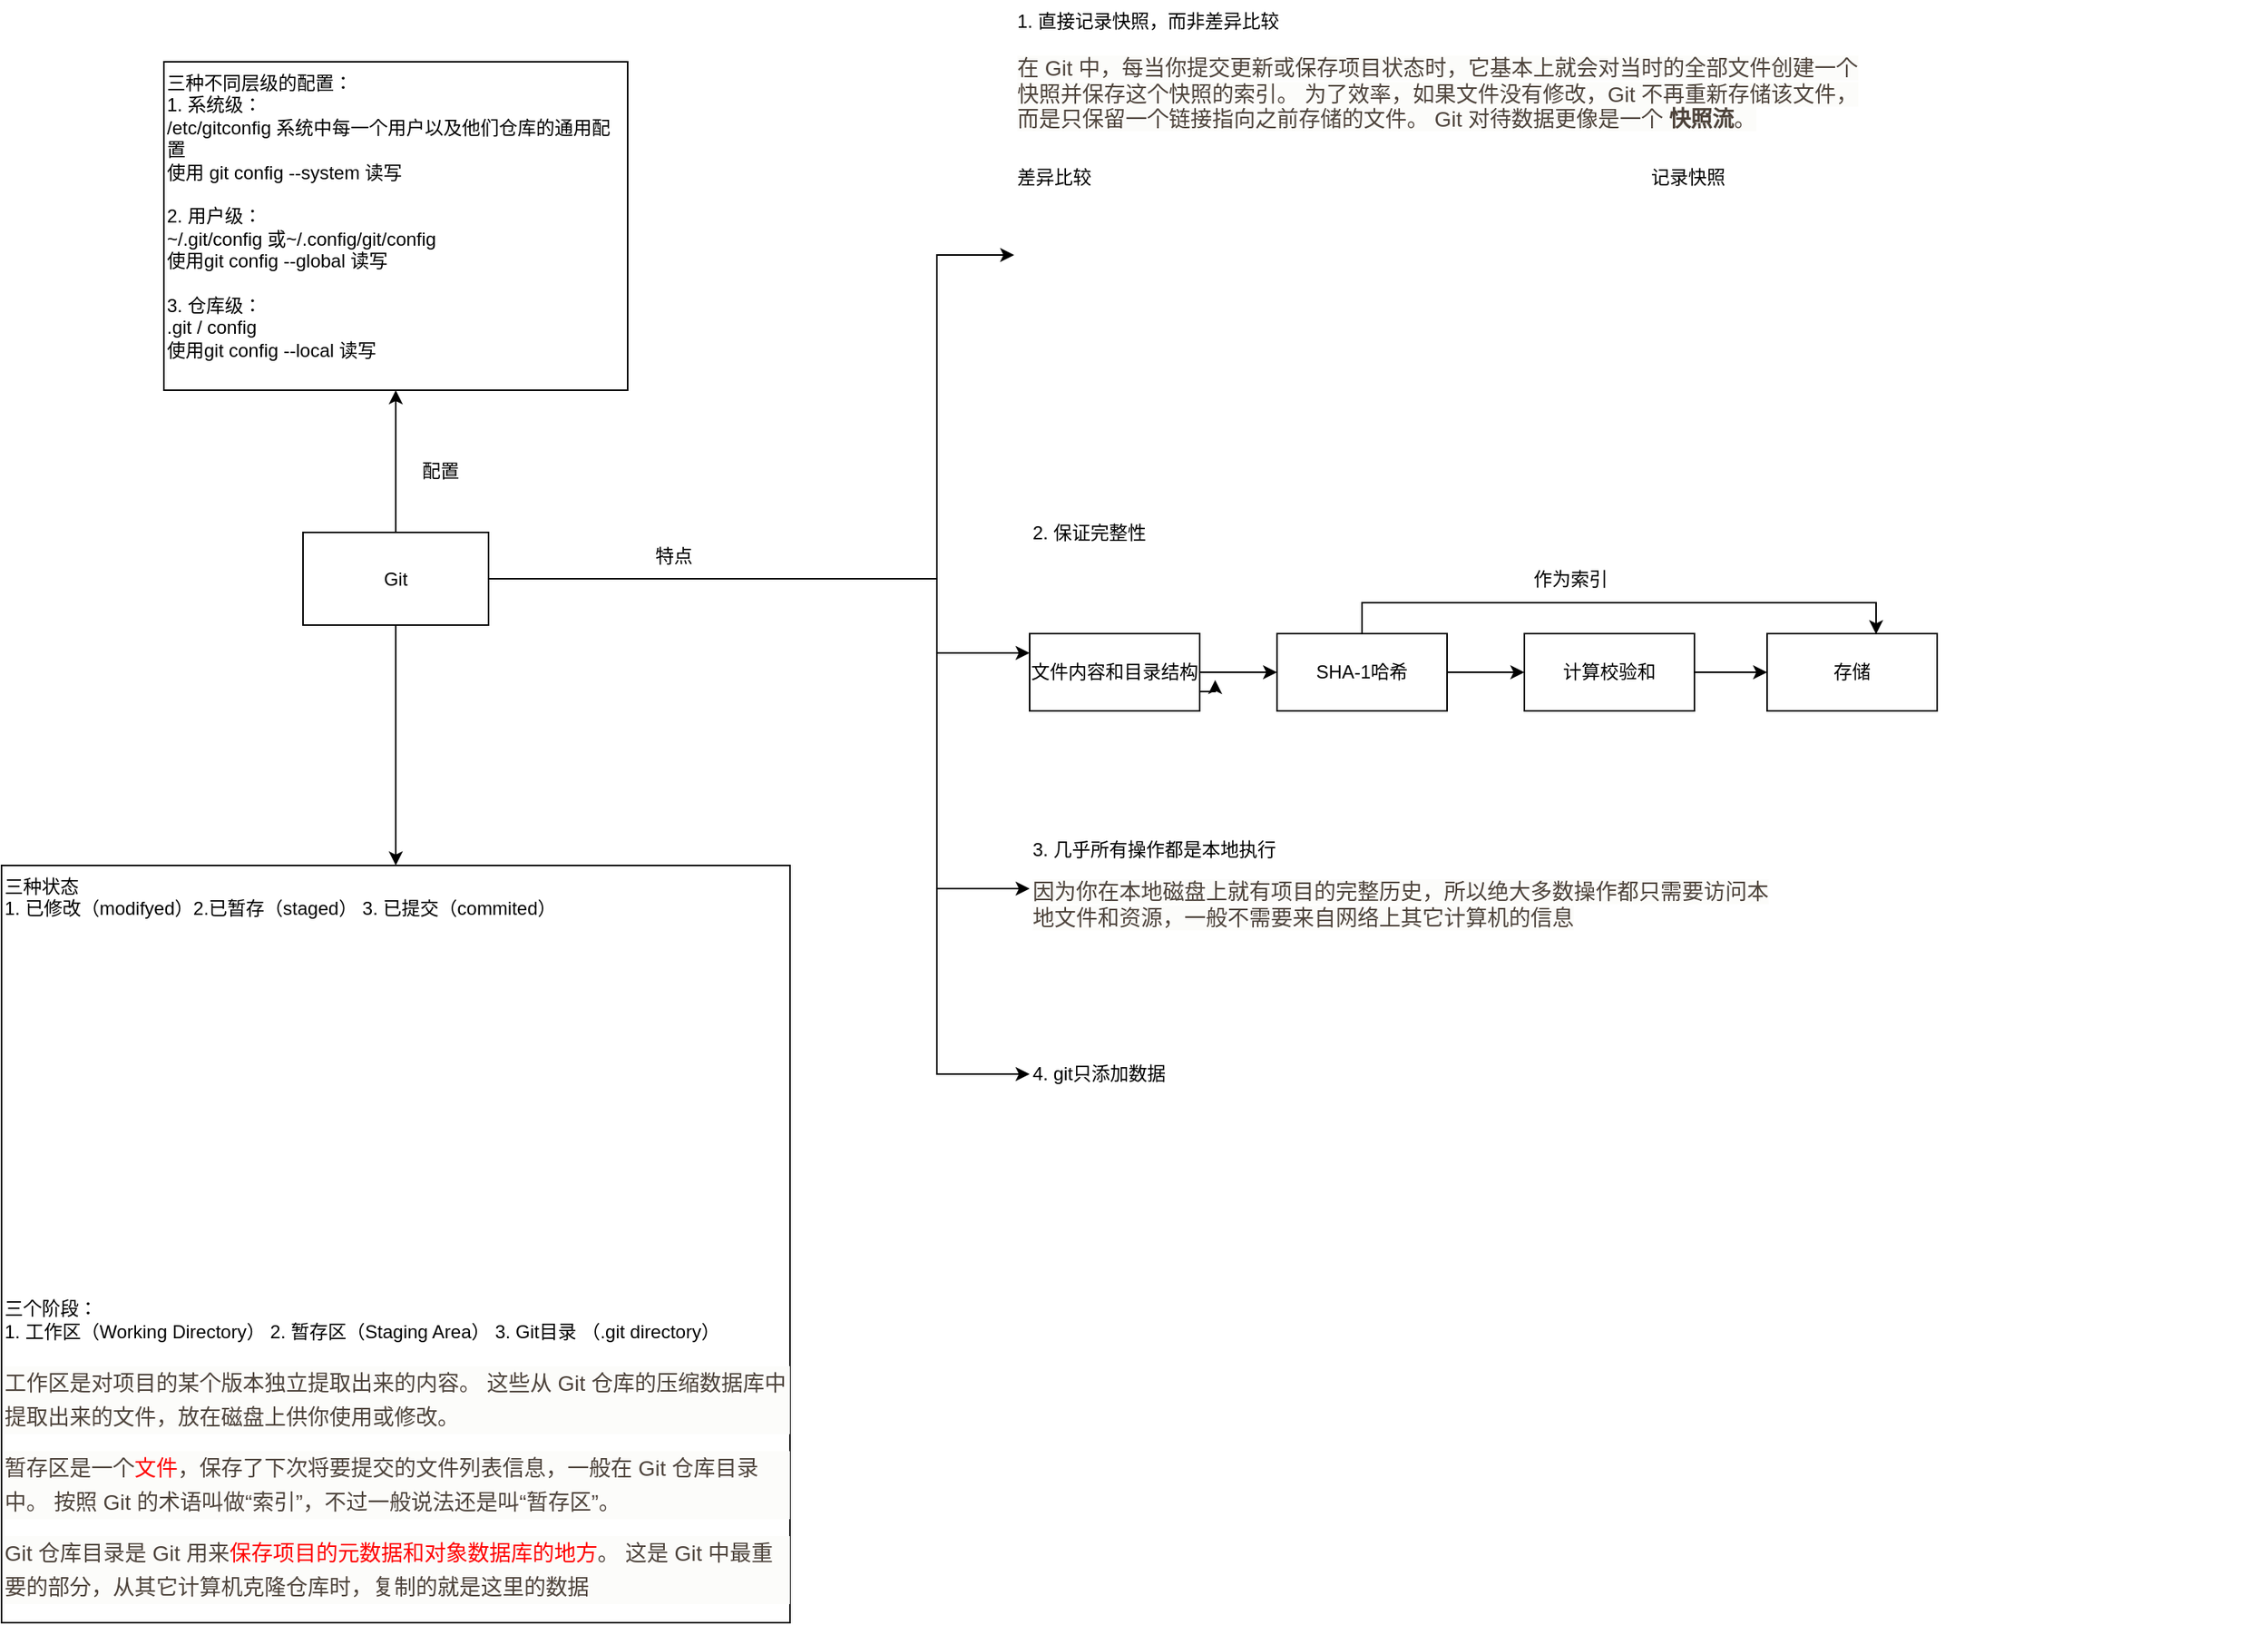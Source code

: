 <mxfile version="24.1.0" type="github">
  <diagram name="第 1 页" id="XfYK5ym5bn-TH3xhJaiv">
    <mxGraphModel dx="1657" dy="530" grid="1" gridSize="10" guides="1" tooltips="1" connect="1" arrows="1" fold="1" page="1" pageScale="1" pageWidth="827" pageHeight="1169" math="0" shadow="0">
      <root>
        <mxCell id="0" />
        <mxCell id="1" parent="0" />
        <mxCell id="dV2PWm62k9ZfegvU0sN4-32" style="edgeStyle=orthogonalEdgeStyle;rounded=0;orthogonalLoop=1;jettySize=auto;html=1;exitX=1;exitY=0.5;exitDx=0;exitDy=0;entryX=0;entryY=0.25;entryDx=0;entryDy=0;" edge="1" parent="1" source="dV2PWm62k9ZfegvU0sN4-1" target="dV2PWm62k9ZfegvU0sN4-4">
          <mxGeometry relative="1" as="geometry">
            <Array as="points">
              <mxPoint x="20" y="425" />
              <mxPoint x="20" y="215" />
            </Array>
          </mxGeometry>
        </mxCell>
        <mxCell id="dV2PWm62k9ZfegvU0sN4-33" style="edgeStyle=orthogonalEdgeStyle;rounded=0;orthogonalLoop=1;jettySize=auto;html=1;exitX=1;exitY=0.5;exitDx=0;exitDy=0;entryX=0;entryY=0.25;entryDx=0;entryDy=0;" edge="1" parent="1" source="dV2PWm62k9ZfegvU0sN4-1" target="dV2PWm62k9ZfegvU0sN4-17">
          <mxGeometry relative="1" as="geometry">
            <Array as="points">
              <mxPoint x="20" y="425" />
              <mxPoint x="20" y="473" />
            </Array>
          </mxGeometry>
        </mxCell>
        <mxCell id="dV2PWm62k9ZfegvU0sN4-15" value="" style="group" vertex="1" connectable="0" parent="1">
          <mxGeometry x="80" y="585" width="487" height="70" as="geometry" />
        </mxCell>
        <mxCell id="dV2PWm62k9ZfegvU0sN4-13" value="3. 几乎所有操作都是本地执行" style="text;html=1;align=left;verticalAlign=middle;whiteSpace=wrap;rounded=0;" vertex="1" parent="dV2PWm62k9ZfegvU0sN4-15">
          <mxGeometry width="160" height="30" as="geometry" />
        </mxCell>
        <mxCell id="dV2PWm62k9ZfegvU0sN4-14" value="&lt;span style=&quot;color: rgb(78, 68, 60); font-family: sans-serif; font-size: 14px; background-color: rgb(252, 252, 250);&quot;&gt;因为你在本地磁盘上就有项目的完整历史，所以&lt;/span&gt;&lt;span style=&quot;color: rgb(78, 68, 60); font-family: sans-serif; font-size: 14px; background-color: rgb(252, 252, 250);&quot;&gt;绝大多数操作都只需要访问本地文件和资源，一般不需要来自网络上其它计算机的信息&lt;/span&gt;" style="text;html=1;align=left;verticalAlign=middle;whiteSpace=wrap;rounded=0;" vertex="1" parent="dV2PWm62k9ZfegvU0sN4-15">
          <mxGeometry y="30" width="487" height="40" as="geometry" />
        </mxCell>
        <mxCell id="dV2PWm62k9ZfegvU0sN4-34" style="edgeStyle=orthogonalEdgeStyle;rounded=0;orthogonalLoop=1;jettySize=auto;html=1;exitX=1;exitY=0.5;exitDx=0;exitDy=0;entryX=0;entryY=0.25;entryDx=0;entryDy=0;" edge="1" parent="1" source="dV2PWm62k9ZfegvU0sN4-1" target="dV2PWm62k9ZfegvU0sN4-14">
          <mxGeometry relative="1" as="geometry">
            <Array as="points">
              <mxPoint x="20" y="425" />
              <mxPoint x="20" y="625" />
            </Array>
          </mxGeometry>
        </mxCell>
        <mxCell id="dV2PWm62k9ZfegvU0sN4-29" value="4. git只添加数据" style="text;html=1;align=left;verticalAlign=middle;whiteSpace=wrap;rounded=0;" vertex="1" parent="1">
          <mxGeometry x="80" y="730" width="100" height="30" as="geometry" />
        </mxCell>
        <mxCell id="dV2PWm62k9ZfegvU0sN4-35" style="edgeStyle=orthogonalEdgeStyle;rounded=0;orthogonalLoop=1;jettySize=auto;html=1;exitX=1;exitY=0.5;exitDx=0;exitDy=0;entryX=0;entryY=0.5;entryDx=0;entryDy=0;" edge="1" parent="1" source="dV2PWm62k9ZfegvU0sN4-1" target="dV2PWm62k9ZfegvU0sN4-29">
          <mxGeometry relative="1" as="geometry">
            <Array as="points">
              <mxPoint x="20" y="425" />
              <mxPoint x="20" y="745" />
            </Array>
          </mxGeometry>
        </mxCell>
        <mxCell id="dV2PWm62k9ZfegvU0sN4-30" value="" style="group" vertex="1" connectable="0" parent="1">
          <mxGeometry x="80" y="380" width="587" height="130" as="geometry" />
        </mxCell>
        <mxCell id="dV2PWm62k9ZfegvU0sN4-16" value="2. 保证完整性" style="text;html=1;align=left;verticalAlign=middle;whiteSpace=wrap;rounded=0;" vertex="1" parent="dV2PWm62k9ZfegvU0sN4-30">
          <mxGeometry width="80" height="30" as="geometry" />
        </mxCell>
        <mxCell id="dV2PWm62k9ZfegvU0sN4-28" value="" style="group" vertex="1" connectable="0" parent="dV2PWm62k9ZfegvU0sN4-30">
          <mxGeometry y="30" width="587" height="100" as="geometry" />
        </mxCell>
        <mxCell id="dV2PWm62k9ZfegvU0sN4-24" value="" style="group" vertex="1" connectable="0" parent="dV2PWm62k9ZfegvU0sN4-28">
          <mxGeometry y="50" width="587" height="50" as="geometry" />
        </mxCell>
        <mxCell id="dV2PWm62k9ZfegvU0sN4-20" style="edgeStyle=orthogonalEdgeStyle;rounded=0;orthogonalLoop=1;jettySize=auto;html=1;exitX=1;exitY=0.5;exitDx=0;exitDy=0;entryX=0;entryY=0.5;entryDx=0;entryDy=0;" edge="1" parent="dV2PWm62k9ZfegvU0sN4-24" source="dV2PWm62k9ZfegvU0sN4-17" target="dV2PWm62k9ZfegvU0sN4-18">
          <mxGeometry relative="1" as="geometry" />
        </mxCell>
        <mxCell id="dV2PWm62k9ZfegvU0sN4-25" style="edgeStyle=orthogonalEdgeStyle;rounded=0;orthogonalLoop=1;jettySize=auto;html=1;exitX=1;exitY=0.75;exitDx=0;exitDy=0;" edge="1" parent="dV2PWm62k9ZfegvU0sN4-24" source="dV2PWm62k9ZfegvU0sN4-17">
          <mxGeometry relative="1" as="geometry">
            <mxPoint x="120" y="30" as="targetPoint" />
          </mxGeometry>
        </mxCell>
        <mxCell id="dV2PWm62k9ZfegvU0sN4-17" value="文件内容和目录结构" style="rounded=0;whiteSpace=wrap;html=1;" vertex="1" parent="dV2PWm62k9ZfegvU0sN4-24">
          <mxGeometry width="110" height="50" as="geometry" />
        </mxCell>
        <mxCell id="dV2PWm62k9ZfegvU0sN4-21" style="edgeStyle=orthogonalEdgeStyle;rounded=0;orthogonalLoop=1;jettySize=auto;html=1;exitX=1;exitY=0.5;exitDx=0;exitDy=0;" edge="1" parent="dV2PWm62k9ZfegvU0sN4-24" source="dV2PWm62k9ZfegvU0sN4-18" target="dV2PWm62k9ZfegvU0sN4-19">
          <mxGeometry relative="1" as="geometry" />
        </mxCell>
        <mxCell id="dV2PWm62k9ZfegvU0sN4-18" value="SHA-1哈希" style="rounded=0;whiteSpace=wrap;html=1;" vertex="1" parent="dV2PWm62k9ZfegvU0sN4-24">
          <mxGeometry x="160" width="110" height="50" as="geometry" />
        </mxCell>
        <mxCell id="dV2PWm62k9ZfegvU0sN4-23" style="edgeStyle=orthogonalEdgeStyle;rounded=0;orthogonalLoop=1;jettySize=auto;html=1;exitX=1;exitY=0.5;exitDx=0;exitDy=0;entryX=0;entryY=0.5;entryDx=0;entryDy=0;" edge="1" parent="dV2PWm62k9ZfegvU0sN4-24" source="dV2PWm62k9ZfegvU0sN4-19" target="dV2PWm62k9ZfegvU0sN4-22">
          <mxGeometry relative="1" as="geometry" />
        </mxCell>
        <mxCell id="dV2PWm62k9ZfegvU0sN4-19" value="计算校验和" style="rounded=0;whiteSpace=wrap;html=1;" vertex="1" parent="dV2PWm62k9ZfegvU0sN4-24">
          <mxGeometry x="320" width="110" height="50" as="geometry" />
        </mxCell>
        <mxCell id="dV2PWm62k9ZfegvU0sN4-22" value="存储" style="rounded=0;whiteSpace=wrap;html=1;" vertex="1" parent="dV2PWm62k9ZfegvU0sN4-24">
          <mxGeometry x="477" width="110" height="50" as="geometry" />
        </mxCell>
        <mxCell id="dV2PWm62k9ZfegvU0sN4-26" style="edgeStyle=orthogonalEdgeStyle;rounded=0;orthogonalLoop=1;jettySize=auto;html=1;exitX=0.5;exitY=0;exitDx=0;exitDy=0;entryX=0.641;entryY=0.007;entryDx=0;entryDy=0;entryPerimeter=0;" edge="1" parent="dV2PWm62k9ZfegvU0sN4-24" source="dV2PWm62k9ZfegvU0sN4-18" target="dV2PWm62k9ZfegvU0sN4-22">
          <mxGeometry relative="1" as="geometry" />
        </mxCell>
        <mxCell id="dV2PWm62k9ZfegvU0sN4-27" value="作为索引" style="text;html=1;align=center;verticalAlign=middle;whiteSpace=wrap;rounded=0;" vertex="1" parent="dV2PWm62k9ZfegvU0sN4-28">
          <mxGeometry x="320" width="60" height="30" as="geometry" />
        </mxCell>
        <mxCell id="dV2PWm62k9ZfegvU0sN4-39" style="edgeStyle=orthogonalEdgeStyle;rounded=0;orthogonalLoop=1;jettySize=auto;html=1;exitX=0.5;exitY=1;exitDx=0;exitDy=0;" edge="1" parent="1" source="dV2PWm62k9ZfegvU0sN4-1" target="dV2PWm62k9ZfegvU0sN4-37">
          <mxGeometry relative="1" as="geometry" />
        </mxCell>
        <mxCell id="dV2PWm62k9ZfegvU0sN4-31" value="" style="group" vertex="1" connectable="0" parent="1">
          <mxGeometry x="70" y="50" width="810" height="285" as="geometry" />
        </mxCell>
        <mxCell id="dV2PWm62k9ZfegvU0sN4-2" value="1. 直接记录快照，而非差异比较&lt;div&gt;&lt;br&gt;&lt;/div&gt;&lt;div&gt;&lt;span style=&quot;color: rgb(78, 68, 60); font-family: sans-serif; font-size: 14px; background-color: rgb(252, 252, 250);&quot;&gt;在 Git 中，每当你提交更新或保存项目状态时，它基本上就会对当时的全部文件创建一个快照并保存这个快照的索引。 为了效率，如果文件没有修改，Git 不再重新存储该文件，而是只保留一个链接指向之前存储的文件。 Git 对待数据更像是一个&amp;nbsp;&lt;/span&gt;&lt;strong style=&quot;box-sizing: border-box; color: rgb(78, 68, 60); font-family: sans-serif; font-size: 14px; background-color: rgb(252, 252, 250);&quot;&gt;快照流&lt;/strong&gt;&lt;span style=&quot;color: rgb(78, 68, 60); font-family: sans-serif; font-size: 14px; background-color: rgb(252, 252, 250);&quot;&gt;。&lt;/span&gt;&lt;br&gt;&lt;/div&gt;" style="text;html=1;align=left;verticalAlign=top;whiteSpace=wrap;rounded=0;" vertex="1" parent="dV2PWm62k9ZfegvU0sN4-31">
          <mxGeometry width="550" height="100" as="geometry" />
        </mxCell>
        <mxCell id="dV2PWm62k9ZfegvU0sN4-6" value="" style="group" vertex="1" connectable="0" parent="dV2PWm62k9ZfegvU0sN4-31">
          <mxGeometry y="100" width="361.29" height="185" as="geometry" />
        </mxCell>
        <mxCell id="dV2PWm62k9ZfegvU0sN4-4" value="" style="shape=image;verticalLabelPosition=bottom;labelBackgroundColor=default;verticalAlign=top;aspect=fixed;imageAspect=0;image=https://git-scm.com/book/en/v2/images/deltas.png;" vertex="1" parent="dV2PWm62k9ZfegvU0sN4-6">
          <mxGeometry y="30" width="361.29" height="140" as="geometry" />
        </mxCell>
        <mxCell id="dV2PWm62k9ZfegvU0sN4-5" value="差异比较" style="text;html=1;align=left;verticalAlign=middle;whiteSpace=wrap;rounded=0;" vertex="1" parent="dV2PWm62k9ZfegvU0sN4-6">
          <mxGeometry width="52.5" height="30" as="geometry" />
        </mxCell>
        <mxCell id="dV2PWm62k9ZfegvU0sN4-12" value="" style="group" vertex="1" connectable="0" parent="dV2PWm62k9ZfegvU0sN4-31">
          <mxGeometry x="410" y="100" width="400" height="182.5" as="geometry" />
        </mxCell>
        <mxCell id="dV2PWm62k9ZfegvU0sN4-9" value="" style="shape=image;verticalLabelPosition=bottom;labelBackgroundColor=default;verticalAlign=top;aspect=fixed;imageAspect=0;image=https://git-scm.com/book/en/v2/images/snapshots.png;" vertex="1" parent="dV2PWm62k9ZfegvU0sN4-12">
          <mxGeometry y="30" width="400" height="152.5" as="geometry" />
        </mxCell>
        <mxCell id="dV2PWm62k9ZfegvU0sN4-11" value="记录快照" style="text;html=1;align=left;verticalAlign=middle;whiteSpace=wrap;rounded=0;" vertex="1" parent="dV2PWm62k9ZfegvU0sN4-12">
          <mxGeometry width="60" height="30" as="geometry" />
        </mxCell>
        <mxCell id="dV2PWm62k9ZfegvU0sN4-40" style="edgeStyle=orthogonalEdgeStyle;rounded=0;orthogonalLoop=1;jettySize=auto;html=1;exitX=0.5;exitY=0;exitDx=0;exitDy=0;entryX=0.5;entryY=1;entryDx=0;entryDy=0;" edge="1" parent="1" source="dV2PWm62k9ZfegvU0sN4-1" target="dV2PWm62k9ZfegvU0sN4-42">
          <mxGeometry relative="1" as="geometry">
            <mxPoint x="-330" y="260" as="targetPoint" />
          </mxGeometry>
        </mxCell>
        <mxCell id="dV2PWm62k9ZfegvU0sN4-36" value="特点" style="text;html=1;align=center;verticalAlign=middle;whiteSpace=wrap;rounded=0;" vertex="1" parent="1">
          <mxGeometry x="-180" y="394.5" width="60" height="30" as="geometry" />
        </mxCell>
        <mxCell id="dV2PWm62k9ZfegvU0sN4-1" value="Git" style="rounded=0;whiteSpace=wrap;html=1;" vertex="1" parent="1">
          <mxGeometry x="-390" y="394.5" width="120" height="60" as="geometry" />
        </mxCell>
        <mxCell id="dV2PWm62k9ZfegvU0sN4-37" value="三种状态&lt;div&gt;1. 已修改（modifyed）2.&lt;span style=&quot;background-color: initial;&quot;&gt;已暂存（staged）&lt;/span&gt;&lt;span style=&quot;background-color: initial;&quot;&gt;&amp;nbsp;3.&amp;nbsp;&lt;/span&gt;&lt;span style=&quot;background-color: initial;&quot;&gt;已提交（commited）&lt;/span&gt;&lt;/div&gt;&lt;div&gt;&lt;span style=&quot;background-color: initial;&quot;&gt;&lt;br&gt;&lt;/span&gt;&lt;/div&gt;&lt;div&gt;&lt;span style=&quot;background-color: initial;&quot;&gt;&lt;br&gt;&lt;/span&gt;&lt;/div&gt;&lt;div&gt;&lt;span style=&quot;background-color: initial;&quot;&gt;&lt;br&gt;&lt;/span&gt;&lt;/div&gt;&lt;div&gt;&lt;span style=&quot;background-color: initial;&quot;&gt;&lt;br&gt;&lt;/span&gt;&lt;/div&gt;&lt;div&gt;&lt;span style=&quot;background-color: initial;&quot;&gt;&lt;br&gt;&lt;/span&gt;&lt;/div&gt;&lt;div&gt;&lt;span style=&quot;background-color: initial;&quot;&gt;&lt;br&gt;&lt;/span&gt;&lt;/div&gt;&lt;div&gt;&lt;span style=&quot;background-color: initial;&quot;&gt;&lt;br&gt;&lt;/span&gt;&lt;/div&gt;&lt;div&gt;&lt;span style=&quot;background-color: initial;&quot;&gt;&lt;br&gt;&lt;/span&gt;&lt;/div&gt;&lt;div&gt;&lt;span style=&quot;background-color: initial;&quot;&gt;&lt;br&gt;&lt;/span&gt;&lt;/div&gt;&lt;div&gt;&lt;span style=&quot;background-color: initial;&quot;&gt;&lt;br&gt;&lt;/span&gt;&lt;/div&gt;&lt;div&gt;&lt;span style=&quot;background-color: initial;&quot;&gt;&lt;br&gt;&lt;/span&gt;&lt;/div&gt;&lt;div&gt;&lt;span style=&quot;background-color: initial;&quot;&gt;&lt;br&gt;&lt;/span&gt;&lt;/div&gt;&lt;div&gt;&lt;span style=&quot;background-color: initial;&quot;&gt;&lt;br&gt;&lt;/span&gt;&lt;/div&gt;&lt;div&gt;&lt;span style=&quot;background-color: initial;&quot;&gt;&lt;br&gt;&lt;/span&gt;&lt;/div&gt;&lt;div&gt;&lt;span style=&quot;background-color: initial;&quot;&gt;&lt;br&gt;&lt;/span&gt;&lt;/div&gt;&lt;div&gt;&lt;span style=&quot;background-color: initial;&quot;&gt;&lt;br&gt;&lt;/span&gt;&lt;/div&gt;&lt;div&gt;&lt;span style=&quot;background-color: initial;&quot;&gt;&lt;br&gt;&lt;/span&gt;&lt;/div&gt;&lt;div&gt;&lt;span style=&quot;background-color: initial;&quot;&gt;三个阶段：&lt;/span&gt;&lt;/div&gt;&lt;div&gt;&lt;span style=&quot;background-color: initial;&quot;&gt;1. 工作区（Working Directory） 2. 暂存区（Staging Area） 3. Git目录 （.git directory）&lt;/span&gt;&lt;/div&gt;&lt;div&gt;&lt;span style=&quot;background-color: initial;&quot;&gt;&lt;br&gt;&lt;/span&gt;&lt;/div&gt;&lt;div&gt;&lt;div style=&quot;box-sizing: border-box; color: rgb(78, 68, 60); font-family: Adelle, &amp;quot;Roboto Slab&amp;quot;, &amp;quot;DejaVu Serif&amp;quot;, Georgia, &amp;quot;Times New Roman&amp;quot;, sans-serif; font-size: 14px; background-color: rgb(252, 252, 250);&quot; class=&quot;paragraph&quot;&gt;&lt;p style=&quot;margin: 0px 0px 11px; line-height: 22px; box-sizing: border-box; font-family: sans-serif;&quot;&gt;工作区是对项目的某个版本独立提取出来的内容。 这些从 Git 仓库的压缩数据库中提取出来的文件，放在磁盘上供你使用或修改。&lt;/p&gt;&lt;/div&gt;&lt;div style=&quot;box-sizing: border-box; font-family: Adelle, &amp;quot;Roboto Slab&amp;quot;, &amp;quot;DejaVu Serif&amp;quot;, Georgia, &amp;quot;Times New Roman&amp;quot;, sans-serif; font-size: 14px; background-color: rgb(252, 252, 250);&quot; class=&quot;paragraph&quot;&gt;&lt;p style=&quot;margin: 0px 0px 11px; line-height: 22px; box-sizing: border-box; font-family: sans-serif;&quot;&gt;&lt;font color=&quot;#4e443c&quot;&gt;暂存区是一个&lt;/font&gt;&lt;font color=&quot;#ff0000&quot;&gt;文件&lt;/font&gt;&lt;font color=&quot;#4e443c&quot;&gt;，保存了下次将要提交的文件列表信息，一般在 Git 仓库目录中。 按照 Git 的术语叫做“索引”，不过一般说法还是叫“暂存区”。&lt;/font&gt;&lt;/p&gt;&lt;/div&gt;&lt;div style=&quot;box-sizing: border-box; font-family: Adelle, &amp;quot;Roboto Slab&amp;quot;, &amp;quot;DejaVu Serif&amp;quot;, Georgia, &amp;quot;Times New Roman&amp;quot;, sans-serif; font-size: 14px; background-color: rgb(252, 252, 250);&quot; class=&quot;paragraph&quot;&gt;&lt;p style=&quot;margin: 0px 0px 11px; line-height: 22px; box-sizing: border-box; font-family: sans-serif;&quot;&gt;&lt;font color=&quot;#4e443c&quot;&gt;Git 仓库目录是 Git 用来&lt;/font&gt;&lt;font color=&quot;#ff0000&quot;&gt;保存项目的元数据和对象数据库的地方&lt;/font&gt;&lt;font color=&quot;#4e443c&quot;&gt;。 这是 Git 中最重要的部分，从其它计算机克隆仓库时，复制的就是这里的数据&lt;/font&gt;&lt;/p&gt;&lt;/div&gt;&lt;/div&gt;" style="rounded=0;whiteSpace=wrap;html=1;align=left;verticalAlign=top;" vertex="1" parent="1">
          <mxGeometry x="-585" y="610" width="510" height="490" as="geometry" />
        </mxCell>
        <mxCell id="dV2PWm62k9ZfegvU0sN4-38" value="" style="shape=image;verticalLabelPosition=bottom;labelBackgroundColor=default;verticalAlign=top;aspect=fixed;imageAspect=0;image=https://git-scm.com/book/en/v2/images/areas.png;" vertex="1" parent="1">
          <mxGeometry x="-480" y="655" width="390" height="214.99" as="geometry" />
        </mxCell>
        <mxCell id="dV2PWm62k9ZfegvU0sN4-41" value="配置" style="text;html=1;align=left;verticalAlign=middle;whiteSpace=wrap;rounded=0;" vertex="1" parent="1">
          <mxGeometry x="-315" y="340" width="60" height="30" as="geometry" />
        </mxCell>
        <mxCell id="dV2PWm62k9ZfegvU0sN4-42" value="三种不同层级的配置：&lt;div&gt;&lt;div&gt;1. 系统级：&lt;/div&gt;&lt;div&gt;/etc/gitconfig 系统中每一个用户以及他们仓库的通用配置&lt;/div&gt;&lt;div&gt;使用 git config --system 读写&lt;/div&gt;&lt;div&gt;&lt;br&gt;&lt;/div&gt;&lt;div&gt;2. 用户级：&lt;/div&gt;&lt;div&gt;~/.git/config 或~/.config/git/config&amp;nbsp;&lt;/div&gt;&lt;div&gt;使用git config --global 读写&lt;/div&gt;&lt;/div&gt;&lt;div&gt;&lt;br&gt;&lt;/div&gt;&lt;div&gt;3. 仓库级：&lt;/div&gt;&lt;div&gt;.git / config&lt;/div&gt;&lt;div&gt;使用git config --local 读写&lt;/div&gt;" style="rounded=0;whiteSpace=wrap;html=1;align=left;verticalAlign=top;" vertex="1" parent="1">
          <mxGeometry x="-480" y="90" width="300" height="212.5" as="geometry" />
        </mxCell>
      </root>
    </mxGraphModel>
  </diagram>
</mxfile>
